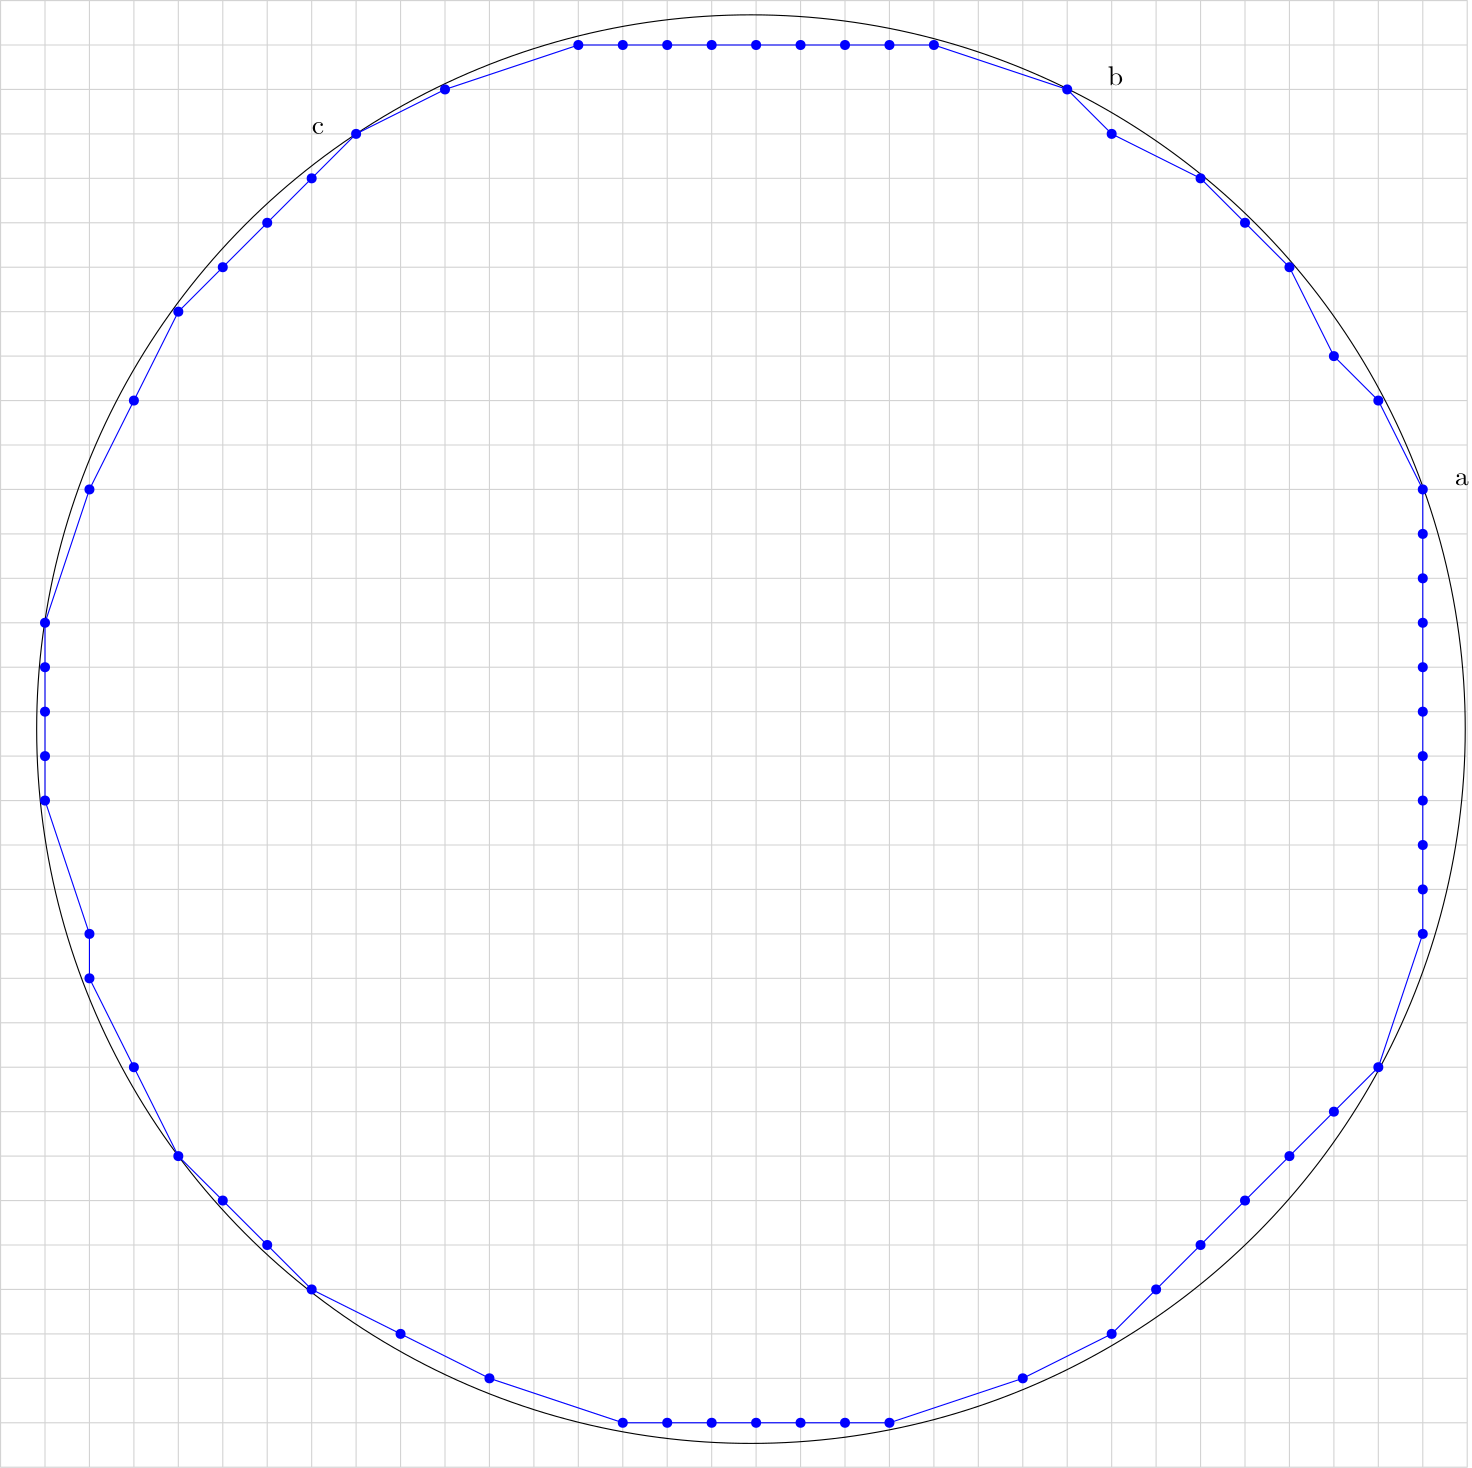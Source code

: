 <?xml version="1.0"?>
<!DOCTYPE ipe SYSTEM "ipe.dtd">
<ipe version="70005" creator="Ipe 7.1.1">
<info created="D:20130527104958" modified="D:20130531151741"/>
<ipestyle name="basic">
<symbol name="arrow/arc(spx)">
<path stroke="sym-stroke" fill="sym-stroke" pen="sym-pen">
0 0 m
-1 0.333 l
-1 -0.333 l
h
</path>
</symbol>
<symbol name="arrow/farc(spx)">
<path stroke="sym-stroke" fill="white" pen="sym-pen">
0 0 m
-1 0.333 l
-1 -0.333 l
h
</path>
</symbol>
<symbol name="mark/circle(sx)" transformations="translations">
<path fill="sym-stroke">
0.6 0 0 0.6 0 0 e
0.4 0 0 0.4 0 0 e
</path>
</symbol>
<symbol name="mark/disk(sx)" transformations="translations">
<path fill="sym-stroke">
0.6 0 0 0.6 0 0 e
</path>
</symbol>
<symbol name="mark/fdisk(sfx)" transformations="translations">
<group>
<path fill="sym-fill">
0.5 0 0 0.5 0 0 e
</path>
<path fill="sym-stroke" fillrule="eofill">
0.6 0 0 0.6 0 0 e
0.4 0 0 0.4 0 0 e
</path>
</group>
</symbol>
<symbol name="mark/box(sx)" transformations="translations">
<path fill="sym-stroke" fillrule="eofill">
-0.6 -0.6 m
0.6 -0.6 l
0.6 0.6 l
-0.6 0.6 l
h
-0.4 -0.4 m
0.4 -0.4 l
0.4 0.4 l
-0.4 0.4 l
h
</path>
</symbol>
<symbol name="mark/square(sx)" transformations="translations">
<path fill="sym-stroke">
-0.6 -0.6 m
0.6 -0.6 l
0.6 0.6 l
-0.6 0.6 l
h
</path>
</symbol>
<symbol name="mark/fsquare(sfx)" transformations="translations">
<group>
<path fill="sym-fill">
-0.5 -0.5 m
0.5 -0.5 l
0.5 0.5 l
-0.5 0.5 l
h
</path>
<path fill="sym-stroke" fillrule="eofill">
-0.6 -0.6 m
0.6 -0.6 l
0.6 0.6 l
-0.6 0.6 l
h
-0.4 -0.4 m
0.4 -0.4 l
0.4 0.4 l
-0.4 0.4 l
h
</path>
</group>
</symbol>
<symbol name="mark/cross(sx)" transformations="translations">
<group>
<path fill="sym-stroke">
-0.43 -0.57 m
0.57 0.43 l
0.43 0.57 l
-0.57 -0.43 l
h
</path>
<path fill="sym-stroke">
-0.43 0.57 m
0.57 -0.43 l
0.43 -0.57 l
-0.57 0.43 l
h
</path>
</group>
</symbol>
<symbol name="arrow/fnormal(spx)">
<path stroke="sym-stroke" fill="white" pen="sym-pen">
0 0 m
-1 0.333 l
-1 -0.333 l
h
</path>
</symbol>
<symbol name="arrow/pointed(spx)">
<path stroke="sym-stroke" fill="sym-stroke" pen="sym-pen">
0 0 m
-1 0.333 l
-0.8 0 l
-1 -0.333 l
h
</path>
</symbol>
<symbol name="arrow/fpointed(spx)">
<path stroke="sym-stroke" fill="white" pen="sym-pen">
0 0 m
-1 0.333 l
-0.8 0 l
-1 -0.333 l
h
</path>
</symbol>
<symbol name="arrow/linear(spx)">
<path stroke="sym-stroke" pen="sym-pen">
-1 0.333 m
0 0 l
-1 -0.333 l
</path>
</symbol>
<symbol name="arrow/fdouble(spx)">
<path stroke="sym-stroke" fill="white" pen="sym-pen">
0 0 m
-1 0.333 l
-1 -0.333 l
h
-1 0 m
-2 0.333 l
-2 -0.333 l
h
</path>
</symbol>
<symbol name="arrow/double(spx)">
<path stroke="sym-stroke" fill="sym-stroke" pen="sym-pen">
0 0 m
-1 0.333 l
-1 -0.333 l
h
-1 0 m
-2 0.333 l
-2 -0.333 l
h
</path>
</symbol>
<pen name="heavier" value="0.8"/>
<pen name="fat" value="1.2"/>
<pen name="ultrafat" value="2"/>
<symbolsize name="large" value="5"/>
<symbolsize name="small" value="2"/>
<symbolsize name="tiny" value="1.1"/>
<arrowsize name="large" value="10"/>
<arrowsize name="small" value="5"/>
<arrowsize name="tiny" value="3"/>
<color name="red" value="1 0 0"/>
<color name="green" value="0 1 0"/>
<color name="blue" value="0 0 1"/>
<color name="yellow" value="1 1 0"/>
<color name="orange" value="1 0.647 0"/>
<color name="gold" value="1 0.843 0"/>
<color name="purple" value="0.627 0.125 0.941"/>
<color name="gray" value="0.745"/>
<color name="brown" value="0.647 0.165 0.165"/>
<color name="navy" value="0 0 0.502"/>
<color name="pink" value="1 0.753 0.796"/>
<color name="seagreen" value="0.18 0.545 0.341"/>
<color name="turquoise" value="0.251 0.878 0.816"/>
<color name="violet" value="0.933 0.51 0.933"/>
<color name="darkblue" value="0 0 0.545"/>
<color name="darkcyan" value="0 0.545 0.545"/>
<color name="darkgray" value="0.663"/>
<color name="darkgreen" value="0 0.392 0"/>
<color name="darkmagenta" value="0.545 0 0.545"/>
<color name="darkorange" value="1 0.549 0"/>
<color name="darkred" value="0.545 0 0"/>
<color name="lightblue" value="0.678 0.847 0.902"/>
<color name="lightcyan" value="0.878 1 1"/>
<color name="lightgray" value="0.827"/>
<color name="lightgreen" value="0.565 0.933 0.565"/>
<color name="lightyellow" value="1 1 0.878"/>
<dashstyle name="dashed" value="[4] 0"/>
<dashstyle name="dotted" value="[1 3] 0"/>
<dashstyle name="dash dotted" value="[4 2 1 2] 0"/>
<dashstyle name="dash dot dotted" value="[4 2 1 2 1 2] 0"/>
<textsize name="large" value="\large"/>
<textsize name="Large" value="\Large"/>
<textsize name="LARGE" value="\LARGE"/>
<textsize name="huge" value="\huge"/>
<textsize name="Huge" value="\Huge"/>
<textsize name="small" value="\small"/>
<textsize name="footnote" value="\footnotesize"/>
<textsize name="tiny" value="\tiny"/>
<textstyle name="center" begin="\begin{center}" end="\end{center}"/>
<textstyle name="itemize" begin="\begin{itemize}" end="\end{itemize}"/>
<textstyle name="item" begin="\begin{itemize}\item{}" end="\end{itemize}"/>
<gridsize name="4 pts" value="4"/>
<gridsize name="8 pts (~3 mm)" value="8"/>
<gridsize name="16 pts (~6 mm)" value="16"/>
<gridsize name="32 pts (~12 mm)" value="32"/>
<gridsize name="10 pts (~3.5 mm)" value="10"/>
<gridsize name="20 pts (~7 mm)" value="20"/>
<gridsize name="14 pts (~5 mm)" value="14"/>
<gridsize name="28 pts (~10 mm)" value="28"/>
<gridsize name="56 pts (~20 mm)" value="56"/>
<anglesize name="90 deg" value="90"/>
<anglesize name="60 deg" value="60"/>
<anglesize name="45 deg" value="45"/>
<anglesize name="30 deg" value="30"/>
<anglesize name="22.5 deg" value="22.5"/>
<tiling name="falling" angle="-60" step="4" width="1"/>
<tiling name="rising" angle="30" step="4" width="1"/>
</ipestyle>
<page>
<layer name="alpha"/>
<layer name="beta"/>
<layer name="gamma"/>
<view layers="alpha beta" active="beta"/>
<path layer="alpha" stroke="lightgray">
0 816 m
0 288 l
16 288 l
16 816 l
32 816 l
32 288 l
48 288 l
48 816 l
64 816 l
64 288 l
80 288 l
80 816 l
96 816 l
96 288 l
112 288 l
112 816 l
128 816 l
128 288 l
144 288 l
144 816 l
160 816 l
160 288 l
176 288 l
176 816 l
192 816 l
192 288 l
208 288 l
208 816 l
224 816 l
224 288 l
240 288 l
240 816 l
256 816 l
256 288 l
272 288 l
272 816 l
288 816 l
288 288 l
304 288 l
304 816 l
320 816 l
320 288 l
336 288 l
336 816 l
352 816 l
352 288 l
368 288 l
368 816 l
384 816 l
384 288 l
400 288 l
400 816 l
416 816 l
416 288 l
432 288 l
432 816 l
448 816 l
448 288 l
464 288 l
464 816 l
480 816 l
480 288 l
496 288 l
496 816 l
512 816 l
512 288 l
528 288 l
528 816 l
0 816 l
0 800 l
528 800 l
528 784 l
0 784 l
0 768 l
528 768 l
528 752 l
0 752 l
0 736 l
528 736 l
528 720 l
0 720 l
0 704 l
528 704 l
528 688 l
0 688 l
0 672 l
528 672 l
528 656 l
0 656 l
0 640 l
528 640 l
528 624 l
0 624 l
0 608 l
528 608 l
528 592 l
0 592 l
0 576 l
528 576 l
528 560 l
0 560 l
0 544 l
528 544 l
528 528 l
0 528 l
0 512 l
528 512 l
528 496 l
0 496 l
0 480 l
528 480 l
528 464 l
0 464 l
0 448 l
528 448 l
528 432 l
0 432 l
0 416 l
528 416 l
528 400 l
0 400 l
0 384 l
528 384 l
528 368 l
0 368 l
0 352 l
528 352 l
528 336 l
0 336 l
0 320 l
528 320 l
528 304 l
0 304 l
0 288 l
528 288 l
528 288 l
</path>
<path stroke="black">
257.144 0 0 257.144 270.143 553.714 e
</path>
<use layer="gamma" name="mark/disk(sx)" pos="160 768" size="normal" stroke="brown"/>
<use name="mark/disk(sx)" pos="192 768" size="normal" stroke="brown"/>
<use name="mark/disk(sx)" pos="224 768" size="normal" stroke="brown"/>
<use name="mark/disk(sx)" pos="256 768" size="normal" stroke="brown"/>
<use name="mark/disk(sx)" pos="288 768" size="normal" stroke="brown"/>
<use name="mark/disk(sx)" pos="320 768" size="normal" stroke="brown"/>
<use name="mark/disk(sx)" pos="352 768" size="normal" stroke="brown"/>
<use name="mark/disk(sx)" pos="384 768" size="normal" stroke="brown"/>
<use name="mark/disk(sx)" pos="384 736" size="normal" stroke="brown"/>
<use name="mark/disk(sx)" pos="384 704" size="normal" stroke="brown"/>
<use name="mark/disk(sx)" pos="384 672" size="normal" stroke="brown"/>
<use name="mark/disk(sx)" pos="384 640" size="normal" stroke="brown"/>
<use name="mark/disk(sx)" pos="416 640" size="normal" stroke="brown"/>
<use name="mark/disk(sx)" pos="448 640" size="normal" stroke="brown"/>
<use name="mark/disk(sx)" pos="480 640" size="normal" stroke="brown"/>
<text layer="alpha" matrix="1 0 0 1 -4.46154 1.53846" transformations="translations" pos="528 640" stroke="black" type="label" valign="baseline">a</text>
<text matrix="1 0 0 1 -1.38462 1.53846" transformations="translations" pos="400 784" stroke="black" type="label" valign="baseline">b</text>
<text matrix="1 0 0 1 0 -16" transformations="translations" pos="112 784" stroke="black" type="label" valign="baseline">c</text>
<use layer="beta" name="mark/disk(sx)" pos="320 304" size="normal" stroke="blue"/>
<use name="mark/disk(sx)" pos="368 320" size="normal" stroke="blue"/>
<use name="mark/disk(sx)" pos="400 336" size="normal" stroke="blue"/>
<use name="mark/disk(sx)" pos="496 432" size="normal" stroke="blue"/>
<use name="mark/disk(sx)" pos="512 480" size="normal" stroke="blue"/>
<use name="mark/disk(sx)" pos="512 640" size="normal" stroke="blue"/>
<use name="mark/disk(sx)" pos="496 672" size="normal" stroke="blue"/>
<use name="mark/disk(sx)" pos="384 784" size="normal" stroke="blue"/>
<use name="mark/disk(sx)" pos="336 800" size="normal" stroke="blue"/>
<use name="mark/disk(sx)" pos="208 800" size="normal" stroke="blue"/>
<use name="mark/disk(sx)" pos="160 784" size="normal" stroke="blue"/>
<use name="mark/disk(sx)" pos="128 768" size="normal" stroke="blue"/>
<use name="mark/disk(sx)" pos="64 704" size="normal" stroke="blue"/>
<use name="mark/disk(sx)" pos="32 640" size="normal" stroke="blue"/>
<use name="mark/disk(sx)" pos="16 592" size="normal" stroke="blue"/>
<use name="mark/disk(sx)" pos="16 528" size="normal" stroke="blue"/>
<use name="mark/disk(sx)" pos="112 352" size="normal" stroke="blue"/>
<use name="mark/disk(sx)" pos="176 320" size="normal" stroke="blue"/>
<use name="mark/disk(sx)" pos="224 304" size="normal" stroke="blue"/>
<use name="mark/disk(sx)" pos="320 800" size="normal" stroke="blue"/>
<use name="mark/disk(sx)" pos="304 800" size="normal" stroke="blue"/>
<use name="mark/disk(sx)" pos="288 800" size="normal" stroke="blue"/>
<use name="mark/disk(sx)" pos="272 800" size="normal" stroke="blue"/>
<use name="mark/disk(sx)" pos="256 800" size="normal" stroke="blue"/>
<use name="mark/disk(sx)" pos="240 800" size="normal" stroke="blue"/>
<use name="mark/disk(sx)" pos="224 800" size="normal" stroke="blue"/>
<use name="mark/disk(sx)" pos="112 752" size="normal" stroke="blue"/>
<use name="mark/disk(sx)" pos="96 736" size="normal" stroke="blue"/>
<use name="mark/disk(sx)" pos="80 720" size="normal" stroke="blue"/>
<use name="mark/disk(sx)" pos="48 672" size="normal" stroke="blue"/>
<use name="mark/disk(sx)" pos="16 576" size="normal" stroke="blue"/>
<use name="mark/disk(sx)" pos="16 560" size="normal" stroke="blue"/>
<use name="mark/disk(sx)" pos="16 544" size="normal" stroke="blue"/>
<use name="mark/disk(sx)" pos="80 384" size="normal" stroke="blue"/>
<use name="mark/disk(sx)" pos="96 368" size="normal" stroke="blue"/>
<use name="mark/disk(sx)" pos="144 336" size="normal" stroke="blue"/>
<use name="mark/disk(sx)" pos="240 304" size="normal" stroke="blue"/>
<use name="mark/disk(sx)" pos="256 304" size="normal" stroke="blue"/>
<use name="mark/disk(sx)" pos="272 304" size="normal" stroke="blue"/>
<use name="mark/disk(sx)" pos="288 304" size="normal" stroke="blue"/>
<use name="mark/disk(sx)" pos="304 304" size="normal" stroke="blue"/>
<use name="mark/disk(sx)" pos="416 352" size="normal" stroke="blue"/>
<use name="mark/disk(sx)" pos="432 368" size="normal" stroke="blue"/>
<use name="mark/disk(sx)" pos="448 384" size="normal" stroke="blue"/>
<use name="mark/disk(sx)" pos="464 400" size="normal" stroke="blue"/>
<use name="mark/disk(sx)" pos="480 416" size="normal" stroke="blue"/>
<use name="mark/disk(sx)" pos="512 496" size="normal" stroke="blue"/>
<use name="mark/disk(sx)" pos="512 512" size="normal" stroke="blue"/>
<use name="mark/disk(sx)" pos="512 528" size="normal" stroke="blue"/>
<use name="mark/disk(sx)" pos="512 544" size="normal" stroke="blue"/>
<use name="mark/disk(sx)" pos="512 560" size="normal" stroke="blue"/>
<use name="mark/disk(sx)" pos="512 576" size="normal" stroke="blue"/>
<use name="mark/disk(sx)" pos="512 592" size="normal" stroke="blue"/>
<use name="mark/disk(sx)" pos="512 624" size="normal" stroke="blue"/>
<use name="mark/disk(sx)" pos="512 608" size="normal" stroke="blue"/>
<use name="mark/disk(sx)" pos="480 688" size="normal" stroke="blue"/>
<use name="mark/disk(sx)" pos="464 720" size="normal" stroke="blue"/>
<use name="mark/disk(sx)" pos="448 736" size="normal" stroke="blue"/>
<use name="mark/disk(sx)" pos="432 752" size="normal" stroke="blue"/>
<use name="mark/disk(sx)" pos="400 768" size="normal" stroke="blue"/>
<use name="mark/disk(sx)" pos="32 480" size="normal" stroke="blue"/>
<use name="mark/disk(sx)" pos="32 464" size="normal" stroke="blue"/>
<use name="mark/disk(sx)" pos="48 432" size="normal" stroke="blue"/>
<use name="mark/disk(sx)" pos="64 400" size="normal" stroke="blue"/>
<path stroke="blue">
336 800 m
208 800 l
160 784 l
128 768 l
64 704 l
32 640 l
16 592 l
16 528 l
32 480 l
32 464 l
48 432 l
64 400 l
112 352 l
176 320 l
224 304 l
320 304 l
368 320 l
400 336 l
496 432 l
512 480 l
512 640 l
496 672 l
480 688 l
464 720 l
432 752 l
400 768 l
384 784 l
336 800 l
336 800 l
</path>
</page>
</ipe>
